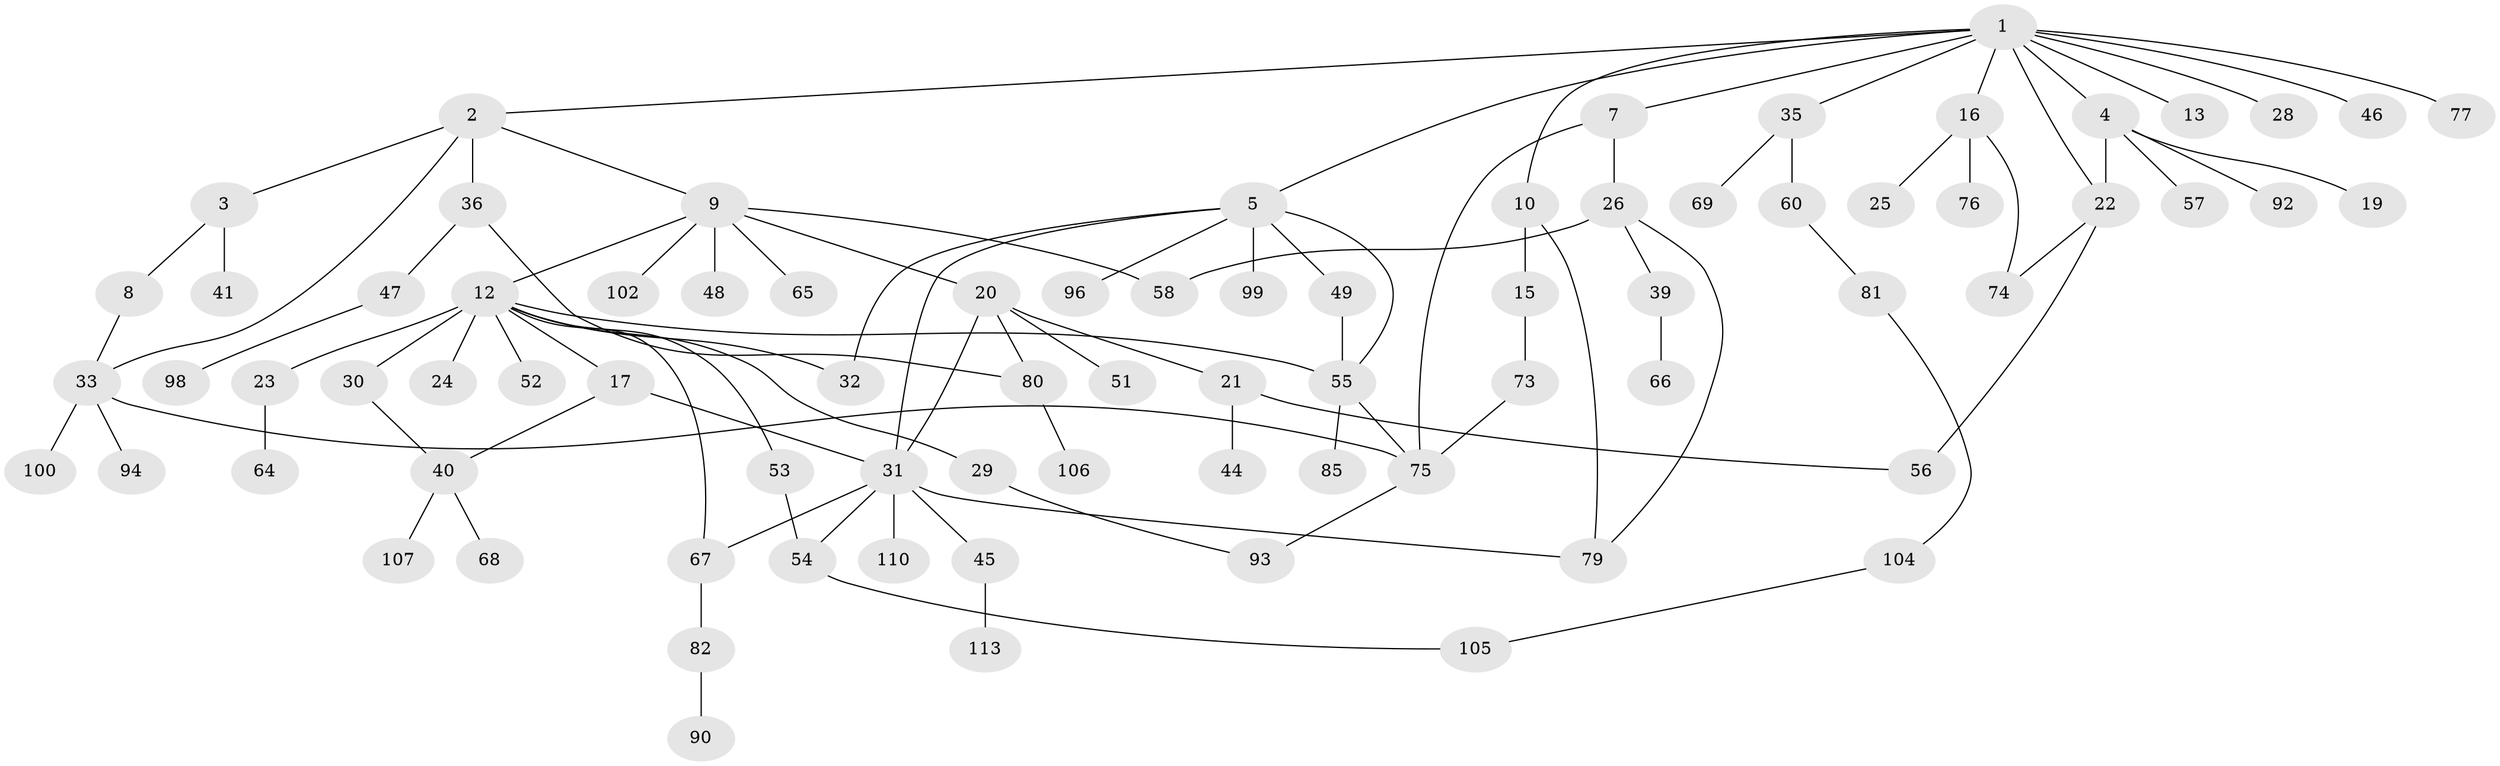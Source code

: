 // Generated by graph-tools (version 1.1) at 2025/51/02/27/25 19:51:40]
// undirected, 79 vertices, 99 edges
graph export_dot {
graph [start="1"]
  node [color=gray90,style=filled];
  1 [super="+11"];
  2;
  3 [super="+6"];
  4 [super="+37"];
  5 [super="+18"];
  7 [super="+50"];
  8 [super="+62"];
  9 [super="+43"];
  10;
  12 [super="+14"];
  13;
  15;
  16 [super="+103"];
  17 [super="+78"];
  19;
  20 [super="+34"];
  21;
  22 [super="+27"];
  23 [super="+42"];
  24;
  25;
  26 [super="+38"];
  28;
  29;
  30;
  31 [super="+72"];
  32 [super="+63"];
  33 [super="+70"];
  35 [super="+59"];
  36;
  39;
  40 [super="+84"];
  41;
  44 [super="+114"];
  45 [super="+111"];
  46 [super="+61"];
  47;
  48;
  49;
  51 [super="+97"];
  52 [super="+91"];
  53;
  54 [super="+95"];
  55 [super="+87"];
  56 [super="+89"];
  57;
  58;
  60;
  64 [super="+86"];
  65;
  66;
  67 [super="+71"];
  68;
  69 [super="+88"];
  73;
  74 [super="+108"];
  75 [super="+109"];
  76;
  77;
  79 [super="+83"];
  80;
  81;
  82;
  85;
  90;
  92;
  93;
  94;
  96;
  98 [super="+101"];
  99;
  100;
  102;
  104;
  105 [super="+112"];
  106;
  107;
  110;
  113;
  1 -- 2;
  1 -- 4;
  1 -- 5;
  1 -- 7;
  1 -- 10;
  1 -- 35;
  1 -- 46;
  1 -- 77;
  1 -- 16;
  1 -- 28;
  1 -- 13;
  1 -- 22;
  2 -- 3;
  2 -- 9;
  2 -- 33;
  2 -- 36;
  3 -- 8;
  3 -- 41;
  4 -- 19;
  4 -- 22;
  4 -- 57;
  4 -- 92;
  5 -- 32;
  5 -- 49;
  5 -- 55;
  5 -- 96;
  5 -- 99;
  5 -- 31;
  7 -- 26;
  7 -- 75;
  8 -- 33;
  9 -- 12;
  9 -- 20;
  9 -- 102;
  9 -- 58;
  9 -- 48;
  9 -- 65;
  10 -- 15;
  10 -- 79;
  12 -- 17;
  12 -- 23;
  12 -- 24;
  12 -- 52;
  12 -- 53;
  12 -- 67;
  12 -- 32;
  12 -- 29;
  12 -- 30;
  12 -- 55;
  15 -- 73;
  16 -- 25;
  16 -- 74;
  16 -- 76;
  17 -- 40;
  17 -- 31;
  20 -- 21;
  20 -- 31;
  20 -- 80;
  20 -- 51;
  21 -- 44;
  21 -- 56;
  22 -- 56;
  22 -- 74;
  23 -- 64;
  26 -- 58;
  26 -- 39;
  26 -- 79;
  29 -- 93;
  30 -- 40;
  31 -- 45;
  31 -- 110;
  31 -- 67;
  31 -- 54;
  31 -- 79;
  33 -- 94;
  33 -- 100;
  33 -- 75;
  35 -- 60;
  35 -- 69;
  36 -- 47;
  36 -- 80;
  39 -- 66;
  40 -- 68;
  40 -- 107;
  45 -- 113;
  47 -- 98;
  49 -- 55;
  53 -- 54;
  54 -- 105;
  55 -- 85;
  55 -- 75;
  60 -- 81;
  67 -- 82;
  73 -- 75;
  75 -- 93;
  80 -- 106;
  81 -- 104;
  82 -- 90;
  104 -- 105;
}
